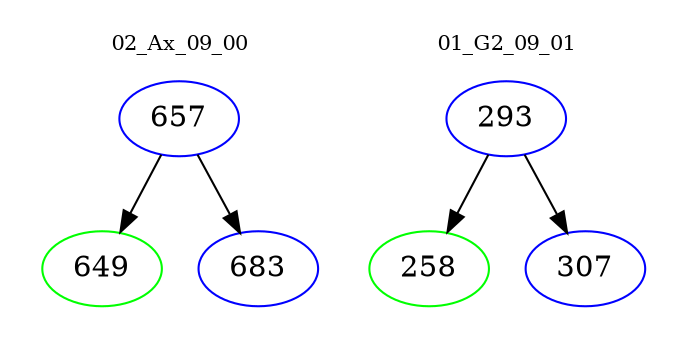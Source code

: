 digraph{
subgraph cluster_0 {
color = white
label = "02_Ax_09_00";
fontsize=10;
T0_657 [label="657", color="blue"]
T0_657 -> T0_649 [color="black"]
T0_649 [label="649", color="green"]
T0_657 -> T0_683 [color="black"]
T0_683 [label="683", color="blue"]
}
subgraph cluster_1 {
color = white
label = "01_G2_09_01";
fontsize=10;
T1_293 [label="293", color="blue"]
T1_293 -> T1_258 [color="black"]
T1_258 [label="258", color="green"]
T1_293 -> T1_307 [color="black"]
T1_307 [label="307", color="blue"]
}
}
